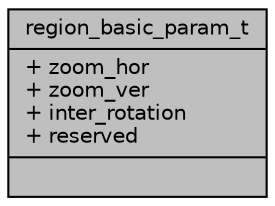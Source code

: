 digraph "region_basic_param_t"
{
 // INTERACTIVE_SVG=YES
 // LATEX_PDF_SIZE
  bgcolor="transparent";
  edge [fontname="Helvetica",fontsize="10",labelfontname="Helvetica",labelfontsize="10"];
  node [fontname="Helvetica",fontsize="10",shape=record];
  Node1 [label="{region_basic_param_t\n|+ zoom_hor\l+ zoom_ver\l+ inter_rotation\l+ reserved\l|}",height=0.2,width=0.4,color="black", fillcolor="grey75", style="filled", fontcolor="black",tooltip="region basic parameters, used in all dewarp correction."];
}

